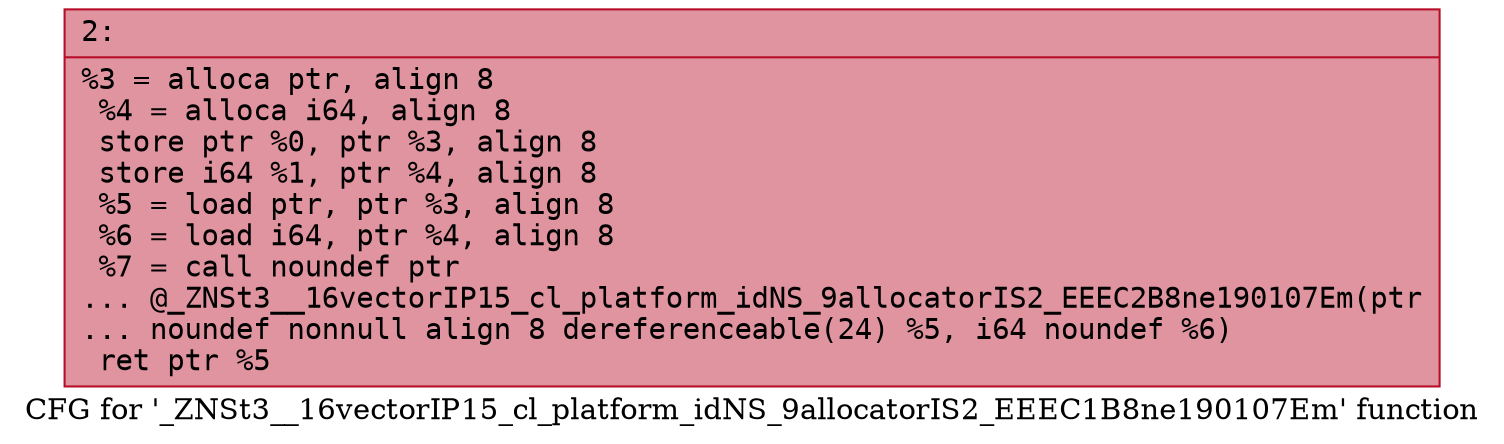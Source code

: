 digraph "CFG for '_ZNSt3__16vectorIP15_cl_platform_idNS_9allocatorIS2_EEEC1B8ne190107Em' function" {
	label="CFG for '_ZNSt3__16vectorIP15_cl_platform_idNS_9allocatorIS2_EEEC1B8ne190107Em' function";

	Node0x60000062cd20 [shape=record,color="#b70d28ff", style=filled, fillcolor="#b70d2870" fontname="Courier",label="{2:\l|  %3 = alloca ptr, align 8\l  %4 = alloca i64, align 8\l  store ptr %0, ptr %3, align 8\l  store i64 %1, ptr %4, align 8\l  %5 = load ptr, ptr %3, align 8\l  %6 = load i64, ptr %4, align 8\l  %7 = call noundef ptr\l... @_ZNSt3__16vectorIP15_cl_platform_idNS_9allocatorIS2_EEEC2B8ne190107Em(ptr\l... noundef nonnull align 8 dereferenceable(24) %5, i64 noundef %6)\l  ret ptr %5\l}"];
}
